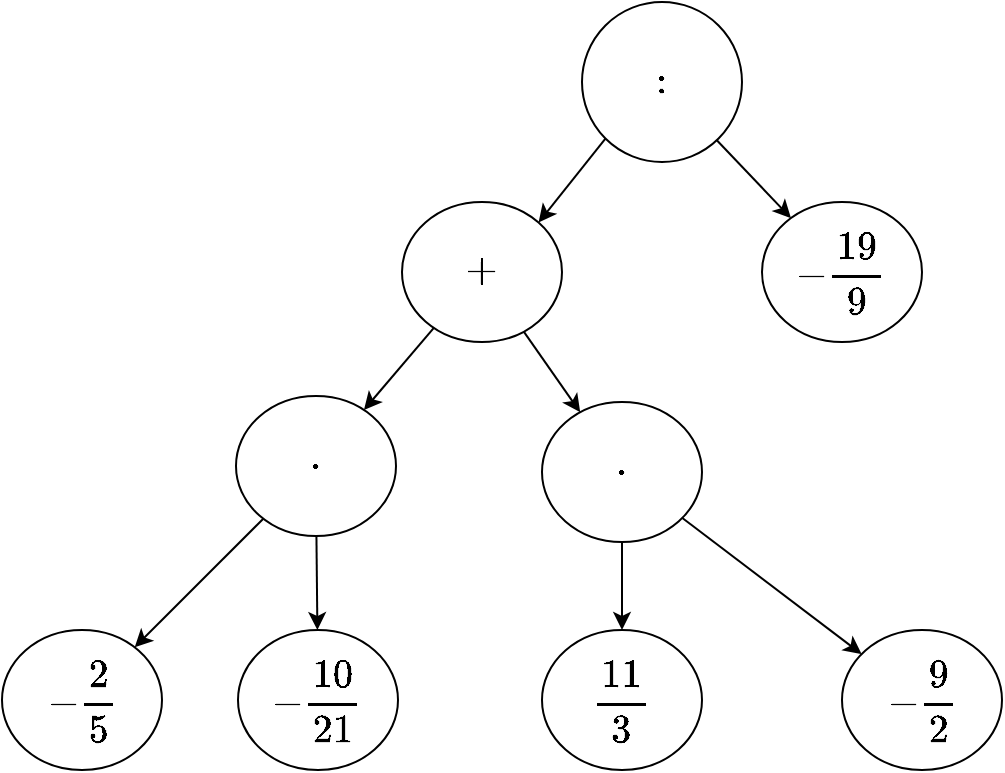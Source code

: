 <mxfile version="15.7.3" type="device" pages="3"><diagram id="vbUzZppulwhYMv1Fpto0" name="Pagina-1"><mxGraphModel dx="1038" dy="641" grid="1" gridSize="10" guides="1" tooltips="1" connect="1" arrows="1" fold="1" page="1" pageScale="1" pageWidth="1169" pageHeight="827" math="1" shadow="0"><root><mxCell id="0"/><mxCell id="1" parent="0"/><mxCell id="lb1vGfk2z2mK31D8rNJJ-7" style="rounded=0;orthogonalLoop=1;jettySize=auto;html=1;fontSize=17;" parent="1" source="lb1vGfk2z2mK31D8rNJJ-1" target="lb1vGfk2z2mK31D8rNJJ-3" edge="1"><mxGeometry relative="1" as="geometry"/></mxCell><mxCell id="lb1vGfk2z2mK31D8rNJJ-1" value="\(:\)" style="ellipse;whiteSpace=wrap;html=1;fontSize=17;" parent="1" vertex="1"><mxGeometry x="460" y="100" width="80" height="80" as="geometry"/></mxCell><mxCell id="lb1vGfk2z2mK31D8rNJJ-8" style="edgeStyle=none;rounded=0;orthogonalLoop=1;jettySize=auto;html=1;fontSize=17;" parent="1" source="lb1vGfk2z2mK31D8rNJJ-2" target="8Kj8airiq1qGdmPy13gI-2" edge="1"><mxGeometry relative="1" as="geometry"><mxPoint x="357.675" y="294.8" as="targetPoint"/></mxGeometry></mxCell><mxCell id="lb1vGfk2z2mK31D8rNJJ-10" style="edgeStyle=none;rounded=0;orthogonalLoop=1;jettySize=auto;html=1;fontSize=17;" parent="1" source="lb1vGfk2z2mK31D8rNJJ-2" target="8Kj8airiq1qGdmPy13gI-3" edge="1"><mxGeometry relative="1" as="geometry"><mxPoint x="478.787" y="297.322" as="targetPoint"/></mxGeometry></mxCell><mxCell id="lb1vGfk2z2mK31D8rNJJ-2" value="\(+\)" style="ellipse;whiteSpace=wrap;html=1;fontSize=17;" parent="1" vertex="1"><mxGeometry x="370" y="200" width="80" height="70" as="geometry"/></mxCell><mxCell id="lb1vGfk2z2mK31D8rNJJ-3" value="\(-\dfrac{19}{9}\)" style="ellipse;whiteSpace=wrap;html=1;fontSize=17;" parent="1" vertex="1"><mxGeometry x="550" y="200" width="80" height="70" as="geometry"/></mxCell><mxCell id="lb1vGfk2z2mK31D8rNJJ-6" value="" style="endArrow=classic;html=1;rounded=0;fontSize=17;exitX=0;exitY=1;exitDx=0;exitDy=0;entryX=1;entryY=0;entryDx=0;entryDy=0;" parent="1" source="lb1vGfk2z2mK31D8rNJJ-1" target="lb1vGfk2z2mK31D8rNJJ-2" edge="1"><mxGeometry width="50" height="50" relative="1" as="geometry"><mxPoint x="500" y="350" as="sourcePoint"/><mxPoint x="550" y="300" as="targetPoint"/></mxGeometry></mxCell><mxCell id="8Kj8airiq1qGdmPy13gI-2" value="\(\cdot\)" style="ellipse;whiteSpace=wrap;html=1;fontSize=17;" parent="1" vertex="1"><mxGeometry x="287" y="297" width="80" height="70" as="geometry"/></mxCell><mxCell id="8Kj8airiq1qGdmPy13gI-3" value="\(\cdot\)" style="ellipse;whiteSpace=wrap;html=1;fontSize=17;" parent="1" vertex="1"><mxGeometry x="440" y="300" width="80" height="70" as="geometry"/></mxCell><mxCell id="8Kj8airiq1qGdmPy13gI-4" value="\(-\dfrac{2}{5}\)" style="ellipse;whiteSpace=wrap;html=1;fontSize=17;" parent="1" vertex="1"><mxGeometry x="170" y="414" width="80" height="70" as="geometry"/></mxCell><mxCell id="8Kj8airiq1qGdmPy13gI-5" value="\(-\dfrac{10}{21}\)" style="ellipse;whiteSpace=wrap;html=1;fontSize=17;" parent="1" vertex="1"><mxGeometry x="288" y="414" width="80" height="70" as="geometry"/></mxCell><mxCell id="8Kj8airiq1qGdmPy13gI-6" value="\(\dfrac{11}{3}\)" style="ellipse;whiteSpace=wrap;html=1;fontSize=17;" parent="1" vertex="1"><mxGeometry x="440" y="414" width="80" height="70" as="geometry"/></mxCell><mxCell id="8Kj8airiq1qGdmPy13gI-7" value="\(-\dfrac{9}{2}\)" style="ellipse;whiteSpace=wrap;html=1;fontSize=17;" parent="1" vertex="1"><mxGeometry x="590" y="414" width="80" height="70" as="geometry"/></mxCell><mxCell id="8Kj8airiq1qGdmPy13gI-8" style="edgeStyle=none;rounded=0;orthogonalLoop=1;jettySize=auto;html=1;fontSize=17;" parent="1" source="8Kj8airiq1qGdmPy13gI-2" target="8Kj8airiq1qGdmPy13gI-4" edge="1"><mxGeometry relative="1" as="geometry"><mxPoint x="397.007" y="273.64" as="sourcePoint"/><mxPoint x="362.938" y="316.327" as="targetPoint"/></mxGeometry></mxCell><mxCell id="8Kj8airiq1qGdmPy13gI-9" style="edgeStyle=none;rounded=0;orthogonalLoop=1;jettySize=auto;html=1;fontSize=17;" parent="1" source="8Kj8airiq1qGdmPy13gI-2" target="8Kj8airiq1qGdmPy13gI-5" edge="1"><mxGeometry relative="1" as="geometry"><mxPoint x="308.955" y="367.071" as="sourcePoint"/><mxPoint x="211.017" y="436.9" as="targetPoint"/></mxGeometry></mxCell><mxCell id="8Kj8airiq1qGdmPy13gI-10" style="edgeStyle=none;rounded=0;orthogonalLoop=1;jettySize=auto;html=1;fontSize=17;" parent="1" source="8Kj8airiq1qGdmPy13gI-3" target="8Kj8airiq1qGdmPy13gI-6" edge="1"><mxGeometry relative="1" as="geometry"><mxPoint x="318.955" y="377.071" as="sourcePoint"/><mxPoint x="221.017" y="446.9" as="targetPoint"/></mxGeometry></mxCell><mxCell id="8Kj8airiq1qGdmPy13gI-11" style="edgeStyle=none;rounded=0;orthogonalLoop=1;jettySize=auto;html=1;fontSize=17;" parent="1" source="8Kj8airiq1qGdmPy13gI-3" target="8Kj8airiq1qGdmPy13gI-7" edge="1"><mxGeometry relative="1" as="geometry"><mxPoint x="328.955" y="387.071" as="sourcePoint"/><mxPoint x="231.017" y="456.9" as="targetPoint"/></mxGeometry></mxCell></root></mxGraphModel></diagram><diagram name="Pagina-2" id="tKxa18vEwHtR90I_ngZA"><mxGraphModel dx="1038" dy="641" grid="1" gridSize="10" guides="1" tooltips="1" connect="1" arrows="1" fold="1" page="1" pageScale="1" pageWidth="1169" pageHeight="827" math="1" shadow="0"><root><mxCell id="ROaT9StPTi3-YrsD9t6_-0"/><mxCell id="ROaT9StPTi3-YrsD9t6_-1" parent="ROaT9StPTi3-YrsD9t6_-0"/><mxCell id="ROaT9StPTi3-YrsD9t6_-2" style="rounded=0;orthogonalLoop=1;jettySize=auto;html=1;fontSize=17;" edge="1" parent="ROaT9StPTi3-YrsD9t6_-1" source="ROaT9StPTi3-YrsD9t6_-3" target="ROaT9StPTi3-YrsD9t6_-7"><mxGeometry relative="1" as="geometry"/></mxCell><mxCell id="ROaT9StPTi3-YrsD9t6_-3" value="\(+\)" style="ellipse;whiteSpace=wrap;html=1;fontSize=17;" vertex="1" parent="ROaT9StPTi3-YrsD9t6_-1"><mxGeometry x="460" y="100" width="80" height="80" as="geometry"/></mxCell><mxCell id="ROaT9StPTi3-YrsD9t6_-4" style="edgeStyle=none;rounded=0;orthogonalLoop=1;jettySize=auto;html=1;fontSize=17;" edge="1" parent="ROaT9StPTi3-YrsD9t6_-1" source="ROaT9StPTi3-YrsD9t6_-6" target="ROaT9StPTi3-YrsD9t6_-9"><mxGeometry relative="1" as="geometry"><mxPoint x="357.675" y="294.8" as="targetPoint"/></mxGeometry></mxCell><mxCell id="ROaT9StPTi3-YrsD9t6_-5" style="edgeStyle=none;rounded=0;orthogonalLoop=1;jettySize=auto;html=1;fontSize=17;" edge="1" parent="ROaT9StPTi3-YrsD9t6_-1" source="ROaT9StPTi3-YrsD9t6_-6" target="ROaT9StPTi3-YrsD9t6_-10"><mxGeometry relative="1" as="geometry"><mxPoint x="478.787" y="297.322" as="targetPoint"/></mxGeometry></mxCell><mxCell id="ROaT9StPTi3-YrsD9t6_-6" value="\(\cdot\)" style="ellipse;whiteSpace=wrap;html=1;fontSize=17;" vertex="1" parent="ROaT9StPTi3-YrsD9t6_-1"><mxGeometry x="370" y="200" width="80" height="70" as="geometry"/></mxCell><mxCell id="ROaT9StPTi3-YrsD9t6_-7" value="\(2\)" style="ellipse;whiteSpace=wrap;html=1;fontSize=17;" vertex="1" parent="ROaT9StPTi3-YrsD9t6_-1"><mxGeometry x="550" y="200" width="80" height="70" as="geometry"/></mxCell><mxCell id="ROaT9StPTi3-YrsD9t6_-8" value="" style="endArrow=classic;html=1;rounded=0;fontSize=17;exitX=0;exitY=1;exitDx=0;exitDy=0;entryX=1;entryY=0;entryDx=0;entryDy=0;" edge="1" parent="ROaT9StPTi3-YrsD9t6_-1" source="ROaT9StPTi3-YrsD9t6_-3" target="ROaT9StPTi3-YrsD9t6_-6"><mxGeometry width="50" height="50" relative="1" as="geometry"><mxPoint x="500" y="350" as="sourcePoint"/><mxPoint x="550" y="300" as="targetPoint"/></mxGeometry></mxCell><mxCell id="ROaT9StPTi3-YrsD9t6_-9" value="\(\cdot\)" style="ellipse;whiteSpace=wrap;html=1;fontSize=17;" vertex="1" parent="ROaT9StPTi3-YrsD9t6_-1"><mxGeometry x="287" y="297" width="80" height="70" as="geometry"/></mxCell><mxCell id="ROaT9StPTi3-YrsD9t6_-10" value="\(\dfrac{3}{4}\)" style="ellipse;whiteSpace=wrap;html=1;fontSize=17;" vertex="1" parent="ROaT9StPTi3-YrsD9t6_-1"><mxGeometry x="440" y="300" width="80" height="70" as="geometry"/></mxCell><mxCell id="ROaT9StPTi3-YrsD9t6_-11" value="\(-\)" style="ellipse;whiteSpace=wrap;html=1;fontSize=17;" vertex="1" parent="ROaT9StPTi3-YrsD9t6_-1"><mxGeometry x="170" y="414" width="80" height="70" as="geometry"/></mxCell><mxCell id="ROaT9StPTi3-YrsD9t6_-12" value="\(+\)" style="ellipse;whiteSpace=wrap;html=1;fontSize=17;" vertex="1" parent="ROaT9StPTi3-YrsD9t6_-1"><mxGeometry x="288" y="414" width="80" height="70" as="geometry"/></mxCell><mxCell id="ROaT9StPTi3-YrsD9t6_-15" style="edgeStyle=none;rounded=0;orthogonalLoop=1;jettySize=auto;html=1;fontSize=17;" edge="1" parent="ROaT9StPTi3-YrsD9t6_-1" source="ROaT9StPTi3-YrsD9t6_-9" target="ROaT9StPTi3-YrsD9t6_-11"><mxGeometry relative="1" as="geometry"><mxPoint x="397.007" y="273.64" as="sourcePoint"/><mxPoint x="362.938" y="316.327" as="targetPoint"/></mxGeometry></mxCell><mxCell id="ROaT9StPTi3-YrsD9t6_-16" style="edgeStyle=none;rounded=0;orthogonalLoop=1;jettySize=auto;html=1;fontSize=17;" edge="1" parent="ROaT9StPTi3-YrsD9t6_-1" source="ROaT9StPTi3-YrsD9t6_-9" target="ROaT9StPTi3-YrsD9t6_-12"><mxGeometry relative="1" as="geometry"><mxPoint x="308.955" y="367.071" as="sourcePoint"/><mxPoint x="211.017" y="436.9" as="targetPoint"/></mxGeometry></mxCell><mxCell id="ROaT9StPTi3-YrsD9t6_-20" value="\(-\dfrac{1}{2}\)" style="ellipse;whiteSpace=wrap;html=1;fontSize=17;" vertex="1" parent="ROaT9StPTi3-YrsD9t6_-1"><mxGeometry x="212" y="520" width="80" height="70" as="geometry"/></mxCell><mxCell id="ROaT9StPTi3-YrsD9t6_-21" value="\(-\dfrac{1}{3}\)" style="ellipse;whiteSpace=wrap;html=1;fontSize=17;" vertex="1" parent="ROaT9StPTi3-YrsD9t6_-1"><mxGeometry x="362" y="520" width="80" height="70" as="geometry"/></mxCell><mxCell id="ROaT9StPTi3-YrsD9t6_-22" style="edgeStyle=none;rounded=0;orthogonalLoop=1;jettySize=auto;html=1;fontSize=17;" edge="1" parent="ROaT9StPTi3-YrsD9t6_-1" source="ROaT9StPTi3-YrsD9t6_-12" target="ROaT9StPTi3-YrsD9t6_-20"><mxGeometry relative="1" as="geometry"><mxPoint x="337" y="377" as="sourcePoint"/><mxPoint x="337.701" y="424.001" as="targetPoint"/></mxGeometry></mxCell><mxCell id="ROaT9StPTi3-YrsD9t6_-23" style="edgeStyle=none;rounded=0;orthogonalLoop=1;jettySize=auto;html=1;fontSize=17;" edge="1" parent="ROaT9StPTi3-YrsD9t6_-1" source="ROaT9StPTi3-YrsD9t6_-12" target="ROaT9StPTi3-YrsD9t6_-21"><mxGeometry relative="1" as="geometry"><mxPoint x="347" y="387" as="sourcePoint"/><mxPoint x="347.701" y="434.001" as="targetPoint"/></mxGeometry></mxCell></root></mxGraphModel></diagram><diagram name="Pagina-3" id="QGXru1XqV8JkUfIeN2kd"><mxGraphModel dx="1038" dy="641" grid="1" gridSize="10" guides="1" tooltips="1" connect="1" arrows="1" fold="1" page="1" pageScale="1" pageWidth="1169" pageHeight="827" math="1" shadow="0"><root><mxCell id="GSY6GIrbahGPAR6n8r-D-0"/><mxCell id="GSY6GIrbahGPAR6n8r-D-1" parent="GSY6GIrbahGPAR6n8r-D-0"/><mxCell id="GSY6GIrbahGPAR6n8r-D-2" style="rounded=0;orthogonalLoop=1;jettySize=auto;html=1;fontSize=17;" edge="1" parent="GSY6GIrbahGPAR6n8r-D-1" source="GSY6GIrbahGPAR6n8r-D-3" target="GSY6GIrbahGPAR6n8r-D-7"><mxGeometry relative="1" as="geometry"/></mxCell><mxCell id="GSY6GIrbahGPAR6n8r-D-3" value="\(:\)" style="ellipse;whiteSpace=wrap;html=1;fontSize=17;" vertex="1" parent="GSY6GIrbahGPAR6n8r-D-1"><mxGeometry x="460" y="100" width="80" height="80" as="geometry"/></mxCell><mxCell id="GSY6GIrbahGPAR6n8r-D-4" style="edgeStyle=none;rounded=0;orthogonalLoop=1;jettySize=auto;html=1;fontSize=17;" edge="1" parent="GSY6GIrbahGPAR6n8r-D-1" source="GSY6GIrbahGPAR6n8r-D-6" target="GSY6GIrbahGPAR6n8r-D-9"><mxGeometry relative="1" as="geometry"><mxPoint x="357.675" y="294.8" as="targetPoint"/></mxGeometry></mxCell><mxCell id="GSY6GIrbahGPAR6n8r-D-5" style="edgeStyle=none;rounded=0;orthogonalLoop=1;jettySize=auto;html=1;fontSize=17;" edge="1" parent="GSY6GIrbahGPAR6n8r-D-1" source="GSY6GIrbahGPAR6n8r-D-6" target="GSY6GIrbahGPAR6n8r-D-10"><mxGeometry relative="1" as="geometry"><mxPoint x="478.787" y="297.322" as="targetPoint"/></mxGeometry></mxCell><mxCell id="GSY6GIrbahGPAR6n8r-D-6" value="\(x^y\)" style="ellipse;whiteSpace=wrap;html=1;fontSize=17;" vertex="1" parent="GSY6GIrbahGPAR6n8r-D-1"><mxGeometry x="370" y="200" width="80" height="70" as="geometry"/></mxCell><mxCell id="GSY6GIrbahGPAR6n8r-D-7" value="\(x^y\)" style="ellipse;whiteSpace=wrap;html=1;fontSize=17;" vertex="1" parent="GSY6GIrbahGPAR6n8r-D-1"><mxGeometry x="550" y="200" width="80" height="70" as="geometry"/></mxCell><mxCell id="GSY6GIrbahGPAR6n8r-D-8" value="" style="endArrow=classic;html=1;rounded=0;fontSize=17;exitX=0;exitY=1;exitDx=0;exitDy=0;entryX=1;entryY=0;entryDx=0;entryDy=0;" edge="1" parent="GSY6GIrbahGPAR6n8r-D-1" source="GSY6GIrbahGPAR6n8r-D-3" target="GSY6GIrbahGPAR6n8r-D-6"><mxGeometry width="50" height="50" relative="1" as="geometry"><mxPoint x="500" y="350" as="sourcePoint"/><mxPoint x="550" y="300" as="targetPoint"/></mxGeometry></mxCell><mxCell id="GSY6GIrbahGPAR6n8r-D-9" value="\(+\)" style="ellipse;whiteSpace=wrap;html=1;fontSize=17;" vertex="1" parent="GSY6GIrbahGPAR6n8r-D-1"><mxGeometry x="265" y="297" width="80" height="70" as="geometry"/></mxCell><mxCell id="GSY6GIrbahGPAR6n8r-D-10" value="\(2\)" style="ellipse;whiteSpace=wrap;html=1;fontSize=17;" vertex="1" parent="GSY6GIrbahGPAR6n8r-D-1"><mxGeometry x="370" y="297" width="80" height="70" as="geometry"/></mxCell><mxCell id="GSY6GIrbahGPAR6n8r-D-11" value="\(\dfrac{2}{3}&lt;br&gt;\)" style="ellipse;whiteSpace=wrap;html=1;fontSize=17;" vertex="1" parent="GSY6GIrbahGPAR6n8r-D-1"><mxGeometry x="148" y="414" width="80" height="70" as="geometry"/></mxCell><mxCell id="GSY6GIrbahGPAR6n8r-D-12" value="\(\dfrac{3}{4}&lt;br&gt;\)" style="ellipse;whiteSpace=wrap;html=1;fontSize=17;" vertex="1" parent="GSY6GIrbahGPAR6n8r-D-1"><mxGeometry x="265" y="414" width="80" height="70" as="geometry"/></mxCell><mxCell id="GSY6GIrbahGPAR6n8r-D-13" style="edgeStyle=none;rounded=0;orthogonalLoop=1;jettySize=auto;html=1;fontSize=17;" edge="1" parent="GSY6GIrbahGPAR6n8r-D-1" source="GSY6GIrbahGPAR6n8r-D-9" target="GSY6GIrbahGPAR6n8r-D-11"><mxGeometry relative="1" as="geometry"><mxPoint x="375.007" y="273.64" as="sourcePoint"/><mxPoint x="340.938" y="316.327" as="targetPoint"/></mxGeometry></mxCell><mxCell id="GSY6GIrbahGPAR6n8r-D-14" style="edgeStyle=none;rounded=0;orthogonalLoop=1;jettySize=auto;html=1;fontSize=17;" edge="1" parent="GSY6GIrbahGPAR6n8r-D-1" source="GSY6GIrbahGPAR6n8r-D-9" target="GSY6GIrbahGPAR6n8r-D-12"><mxGeometry relative="1" as="geometry"><mxPoint x="286.955" y="367.071" as="sourcePoint"/><mxPoint x="189.017" y="436.9" as="targetPoint"/></mxGeometry></mxCell><mxCell id="GSY6GIrbahGPAR6n8r-D-20" value="\(\dfrac{1}{2}\)" style="ellipse;whiteSpace=wrap;html=1;fontSize=17;" vertex="1" parent="GSY6GIrbahGPAR6n8r-D-1"><mxGeometry x="18" y="414" width="80" height="70" as="geometry"/></mxCell><mxCell id="GSY6GIrbahGPAR6n8r-D-21" style="edgeStyle=none;rounded=0;orthogonalLoop=1;jettySize=auto;html=1;fontSize=17;" edge="1" parent="GSY6GIrbahGPAR6n8r-D-1" source="GSY6GIrbahGPAR6n8r-D-9" target="GSY6GIrbahGPAR6n8r-D-20"><mxGeometry relative="1" as="geometry"><mxPoint x="288.66" y="368.34" as="sourcePoint"/><mxPoint x="224.34" y="432.66" as="targetPoint"/></mxGeometry></mxCell><mxCell id="GSY6GIrbahGPAR6n8r-D-22" value="\(+\)" style="ellipse;whiteSpace=wrap;html=1;fontSize=17;" vertex="1" parent="GSY6GIrbahGPAR6n8r-D-1"><mxGeometry x="549" y="297" width="80" height="70" as="geometry"/></mxCell><mxCell id="GSY6GIrbahGPAR6n8r-D-23" value="\(1\)" style="ellipse;whiteSpace=wrap;html=1;fontSize=17;" vertex="1" parent="GSY6GIrbahGPAR6n8r-D-1"><mxGeometry x="432" y="414" width="80" height="70" as="geometry"/></mxCell><mxCell id="GSY6GIrbahGPAR6n8r-D-24" value="\(-\dfrac{2}{3}&lt;br&gt;\)" style="ellipse;whiteSpace=wrap;html=1;fontSize=17;" vertex="1" parent="GSY6GIrbahGPAR6n8r-D-1"><mxGeometry x="550" y="414" width="80" height="70" as="geometry"/></mxCell><mxCell id="GSY6GIrbahGPAR6n8r-D-25" style="edgeStyle=none;rounded=0;orthogonalLoop=1;jettySize=auto;html=1;fontSize=17;" edge="1" parent="GSY6GIrbahGPAR6n8r-D-1" source="GSY6GIrbahGPAR6n8r-D-22" target="GSY6GIrbahGPAR6n8r-D-23"><mxGeometry relative="1" as="geometry"><mxPoint x="659.007" y="273.64" as="sourcePoint"/><mxPoint x="624.938" y="316.327" as="targetPoint"/></mxGeometry></mxCell><mxCell id="GSY6GIrbahGPAR6n8r-D-26" style="edgeStyle=none;rounded=0;orthogonalLoop=1;jettySize=auto;html=1;fontSize=17;" edge="1" parent="GSY6GIrbahGPAR6n8r-D-1" source="GSY6GIrbahGPAR6n8r-D-22" target="GSY6GIrbahGPAR6n8r-D-24"><mxGeometry relative="1" as="geometry"><mxPoint x="570.955" y="367.071" as="sourcePoint"/><mxPoint x="473.017" y="436.9" as="targetPoint"/></mxGeometry></mxCell><mxCell id="GSY6GIrbahGPAR6n8r-D-27" value="\(\dfrac{1}{4}\)" style="ellipse;whiteSpace=wrap;html=1;fontSize=17;" vertex="1" parent="GSY6GIrbahGPAR6n8r-D-1"><mxGeometry x="670" y="414" width="80" height="70" as="geometry"/></mxCell><mxCell id="GSY6GIrbahGPAR6n8r-D-28" style="edgeStyle=none;rounded=0;orthogonalLoop=1;jettySize=auto;html=1;fontSize=17;" edge="1" parent="GSY6GIrbahGPAR6n8r-D-1" source="GSY6GIrbahGPAR6n8r-D-22" target="GSY6GIrbahGPAR6n8r-D-27"><mxGeometry relative="1" as="geometry"><mxPoint x="572.66" y="368.34" as="sourcePoint"/><mxPoint x="508.34" y="432.66" as="targetPoint"/></mxGeometry></mxCell><mxCell id="GSY6GIrbahGPAR6n8r-D-29" value="\(-\dfrac{1}{6}\)" style="ellipse;whiteSpace=wrap;html=1;fontSize=17;" vertex="1" parent="GSY6GIrbahGPAR6n8r-D-1"><mxGeometry x="780" y="414" width="80" height="70" as="geometry"/></mxCell><mxCell id="GSY6GIrbahGPAR6n8r-D-30" style="edgeStyle=none;rounded=0;orthogonalLoop=1;jettySize=auto;html=1;fontSize=17;" edge="1" parent="GSY6GIrbahGPAR6n8r-D-1" source="GSY6GIrbahGPAR6n8r-D-22" target="GSY6GIrbahGPAR6n8r-D-29"><mxGeometry relative="1" as="geometry"><mxPoint x="625.822" y="367.966" as="sourcePoint"/><mxPoint x="693.161" y="433.048" as="targetPoint"/></mxGeometry></mxCell><mxCell id="GSY6GIrbahGPAR6n8r-D-31" style="rounded=0;orthogonalLoop=1;jettySize=auto;html=1;fontSize=17;" edge="1" parent="GSY6GIrbahGPAR6n8r-D-1" source="GSY6GIrbahGPAR6n8r-D-7" target="GSY6GIrbahGPAR6n8r-D-22"><mxGeometry relative="1" as="geometry"><mxPoint x="537.415" y="179.128" as="sourcePoint"/><mxPoint x="574.472" y="218.054" as="targetPoint"/></mxGeometry></mxCell><mxCell id="GSY6GIrbahGPAR6n8r-D-32" value="\(2\)" style="ellipse;whiteSpace=wrap;html=1;fontSize=17;" vertex="1" parent="GSY6GIrbahGPAR6n8r-D-1"><mxGeometry x="710" y="297" width="80" height="70" as="geometry"/></mxCell><mxCell id="GSY6GIrbahGPAR6n8r-D-33" style="edgeStyle=none;rounded=0;orthogonalLoop=1;jettySize=auto;html=1;fontSize=17;" edge="1" parent="GSY6GIrbahGPAR6n8r-D-1" source="GSY6GIrbahGPAR6n8r-D-7" target="GSY6GIrbahGPAR6n8r-D-32"><mxGeometry relative="1" as="geometry"><mxPoint x="633.642" y="359.498" as="sourcePoint"/><mxPoint x="795.381" y="441.466" as="targetPoint"/></mxGeometry></mxCell></root></mxGraphModel></diagram></mxfile>